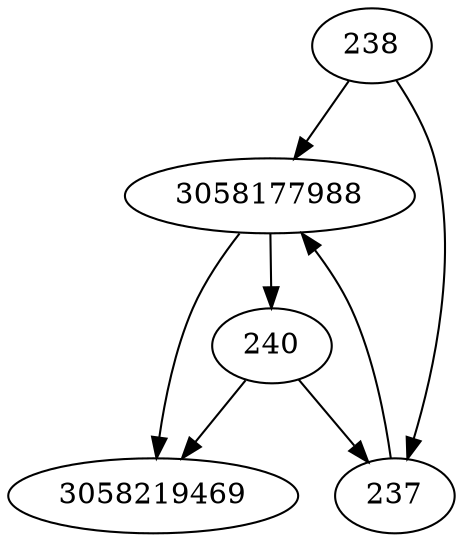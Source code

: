 strict digraph  {
3058177988;
237;
238;
3058219469;
240;
3058177988 -> 240;
3058177988 -> 3058219469;
237 -> 3058177988;
238 -> 237;
238 -> 3058177988;
240 -> 3058219469;
240 -> 237;
}

